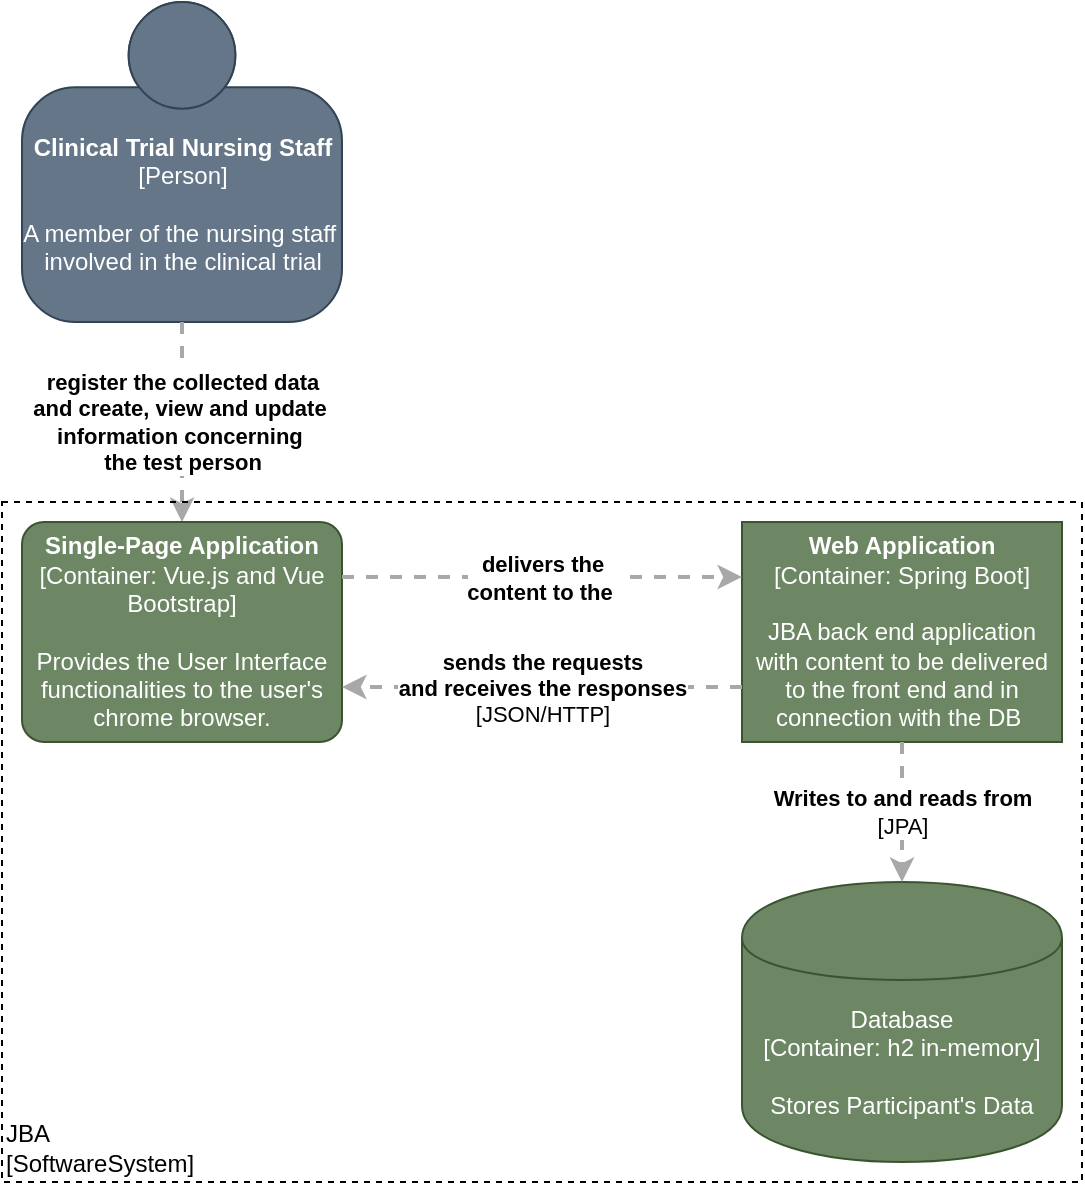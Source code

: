 <mxfile version="13.3.1" type="device"><diagram id="HBG4O4CZpNdEJfsex4kX" name="Page-1"><mxGraphModel dx="1024" dy="592" grid="1" gridSize="10" guides="1" tooltips="1" connect="1" arrows="1" fold="1" page="1" pageScale="1" pageWidth="827" pageHeight="1169" math="0" shadow="0"><root><mxCell id="0"/><mxCell id="1" parent="0"/><mxCell id="oocjA9_hapkHRruUnYTi-1" value="&lt;b&gt;Clinical Trial Nursing Staff&lt;/b&gt;&lt;div&gt;[Person]&lt;/div&gt;&lt;br&gt;&lt;div&gt;A member of the nursing staff&amp;nbsp;&lt;/div&gt;&lt;div&gt;involved&amp;nbsp;&lt;span&gt;in the clinical trial&lt;/span&gt;&lt;/div&gt;" style="html=1;dashed=0;whitespace=wrap;fillColor=#647687;strokeColor=#314354;shape=mxgraph.c4.person;align=center;points=[[0.5,0,0],[1,0.5,0],[1,0.75,0],[0.75,1,0],[0.5,1,0],[0.25,1,0],[0,0.75,0],[0,0.5,0]];fontColor=#ffffff;" parent="1" vertex="1"><mxGeometry x="320" y="460" width="160" height="160" as="geometry"/></mxCell><mxCell id="oocjA9_hapkHRruUnYTi-2" value="&lt;div style=&quot;text-align: left&quot;&gt;&lt;div style=&quot;text-align: center&quot;&gt;&lt;b&gt;register the collected data&lt;/b&gt;&lt;/div&gt;&lt;div style=&quot;text-align: center&quot;&gt;&lt;b&gt;and create, view and update&amp;nbsp;&lt;/b&gt;&lt;/div&gt;&lt;div style=&quot;text-align: center&quot;&gt;&lt;b&gt;information concerning&amp;nbsp;&lt;/b&gt;&lt;/div&gt;&lt;div style=&quot;text-align: center&quot;&gt;&lt;b&gt;the&amp;nbsp;test person&lt;/b&gt;&lt;/div&gt;&lt;/div&gt;" style="edgeStyle=none;rounded=0;html=1;jettySize=auto;orthogonalLoop=1;strokeColor=#A8A8A8;strokeWidth=2;fontColor=#000000;jumpStyle=none;dashed=1;exitX=0.5;exitY=1;exitDx=0;exitDy=0;exitPerimeter=0;entryX=0.5;entryY=0;entryDx=0;entryDy=0;entryPerimeter=0;" parent="1" source="oocjA9_hapkHRruUnYTi-1" target="oocjA9_hapkHRruUnYTi-5" edge="1"><mxGeometry width="200" relative="1" as="geometry"><mxPoint x="120" y="700" as="sourcePoint"/><mxPoint x="60" y="800" as="targetPoint"/></mxGeometry></mxCell><mxCell id="oocjA9_hapkHRruUnYTi-3" value="&lt;div style=&quot;text-align: left&quot;&gt;JBA&lt;/div&gt;&lt;div style=&quot;text-align: left&quot;&gt;[SoftwareSystem]&lt;/div&gt;" style="rounded=0;whiteSpace=wrap;html=1;labelBackgroundColor=none;fillColor=none;fontColor=#000000;align=left;arcSize=5;strokeColor=#000000;verticalAlign=bottom;points=[[0.25,0,0],[0.5,0,0],[0.75,0,0],[1,0.25,0],[1,0.5,0],[1,0.75,0],[0.75,1,0],[0.5,1,0],[0.25,1,0],[0,0.75,0],[0,0.5,0],[0,0.25,0]];dashed=1;" parent="1" vertex="1"><mxGeometry x="310" y="710" width="540" height="340" as="geometry"/></mxCell><mxCell id="oocjA9_hapkHRruUnYTi-4" value="&lt;b&gt;Web Application&lt;/b&gt;&lt;div&gt;[Container: Spring Boot]&lt;/div&gt;&lt;br&gt;&lt;div&gt;JBA back end application with content to be delivered to the front end and in connection with the DB&amp;nbsp;&lt;/div&gt;" style="rounded=0;whiteSpace=wrap;html=1;labelBackgroundColor=none;fillColor=#6d8764;fontColor=#ffffff;align=center;arcSize=10;strokeColor=#3A5431;points=[[0.25,0,0],[0.5,0,0],[0.75,0,0],[1,0.25,0],[1,0.5,0],[1,0.75,0],[0.75,1,0],[0.5,1,0],[0.25,1,0],[0,0.75,0],[0,0.5,0],[0,0.25,0]];" parent="1" vertex="1"><mxGeometry x="680" y="720" width="160" height="110.0" as="geometry"/></mxCell><mxCell id="oocjA9_hapkHRruUnYTi-5" value="&lt;b&gt;Single-Page Application&lt;/b&gt;&lt;div&gt;[Container: Vue.js and Vue Bootstrap]&lt;/div&gt;&lt;br&gt;&lt;div&gt;Provides the User Interface functionalities to the user's chrome browser.&lt;/div&gt;" style="rounded=1;whiteSpace=wrap;html=1;labelBackgroundColor=none;fillColor=#6d8764;fontColor=#ffffff;align=center;arcSize=10;strokeColor=#3A5431;points=[[0.25,0,0],[0.5,0,0],[0.75,0,0],[1,0.25,0],[1,0.5,0],[1,0.75,0],[0.75,1,0],[0.5,1,0],[0.25,1,0],[0,0.75,0],[0,0.5,0],[0,0.25,0]];" parent="1" vertex="1"><mxGeometry x="320" y="720" width="160" height="110.0" as="geometry"/></mxCell><mxCell id="oocjA9_hapkHRruUnYTi-6" value="&lt;div style=&quot;text-align: left&quot;&gt;&lt;div style=&quot;text-align: center&quot;&gt;&lt;b&gt;delivers the&lt;/b&gt;&lt;/div&gt;&lt;div style=&quot;text-align: center&quot;&gt;&lt;b&gt;content&lt;/b&gt;&lt;b&gt;&amp;nbsp;&lt;/b&gt;&lt;b&gt;to the&amp;nbsp;&lt;/b&gt;&lt;/div&gt;&lt;/div&gt;" style="edgeStyle=none;rounded=0;html=1;jettySize=auto;orthogonalLoop=1;strokeColor=#A8A8A8;strokeWidth=2;fontColor=#000000;jumpStyle=none;dashed=1;exitX=1;exitY=0.25;exitDx=0;exitDy=0;exitPerimeter=0;entryX=0;entryY=0.25;entryDx=0;entryDy=0;entryPerimeter=0;" parent="1" source="oocjA9_hapkHRruUnYTi-5" target="oocjA9_hapkHRruUnYTi-4" edge="1"><mxGeometry width="200" relative="1" as="geometry"><mxPoint x="660" y="748" as="sourcePoint"/><mxPoint x="630" y="620" as="targetPoint"/></mxGeometry></mxCell><mxCell id="oocjA9_hapkHRruUnYTi-7" value="&lt;div style=&quot;text-align: left&quot;&gt;&lt;div style=&quot;text-align: center&quot;&gt;&lt;b&gt;sends the requests&lt;/b&gt;&lt;/div&gt;&lt;div style=&quot;text-align: center&quot;&gt;&lt;b&gt;and receives the responses&lt;/b&gt;&lt;/div&gt;&lt;div style=&quot;text-align: center&quot;&gt;[JSON/HTTP]&lt;/div&gt;&lt;/div&gt;" style="edgeStyle=none;rounded=0;html=1;jettySize=auto;orthogonalLoop=1;strokeColor=#A8A8A8;strokeWidth=2;fontColor=#000000;jumpStyle=none;dashed=1;entryX=1;entryY=0.75;entryDx=0;entryDy=0;entryPerimeter=0;exitX=0;exitY=0.75;exitDx=0;exitDy=0;exitPerimeter=0;" parent="1" source="oocjA9_hapkHRruUnYTi-4" target="oocjA9_hapkHRruUnYTi-5" edge="1"><mxGeometry width="200" relative="1" as="geometry"><mxPoint x="520" y="803" as="sourcePoint"/><mxPoint x="680" y="803" as="targetPoint"/></mxGeometry></mxCell><mxCell id="oocjA9_hapkHRruUnYTi-8" value="&lt;span&gt;Database&lt;/span&gt;&lt;div&gt;[Container:&amp;nbsp;h2 in-memory]&lt;/div&gt;&lt;br&gt;&lt;div&gt;Stores Participant's Data&lt;/div&gt;" style="shape=cylinder;whiteSpace=wrap;html=1;boundedLbl=1;rounded=0;labelBackgroundColor=none;fillColor=#6d8764;fontSize=12;fontColor=#ffffff;align=center;strokeColor=#3A5431;points=[[0.5,0,0],[1,0.25,0],[1,0.5,0],[1,0.75,0],[0.5,1,0],[0,0.75,0],[0,0.5,0],[0,0.25,0]];" parent="1" vertex="1"><mxGeometry x="680" y="900" width="160" height="140" as="geometry"/></mxCell><mxCell id="oocjA9_hapkHRruUnYTi-10" value="&lt;div style=&quot;text-align: left&quot;&gt;&lt;div style=&quot;text-align: center&quot;&gt;&lt;b&gt;Writes to and reads from&lt;/b&gt;&lt;/div&gt;&lt;div style=&quot;text-align: center&quot;&gt;[JPA]&lt;/div&gt;&lt;/div&gt;" style="edgeStyle=none;rounded=0;html=1;entryX=0.5;entryY=0;jettySize=auto;orthogonalLoop=1;strokeColor=#A8A8A8;strokeWidth=2;fontColor=#000000;jumpStyle=none;dashed=1;exitX=0.5;exitY=1;exitDx=0;exitDy=0;exitPerimeter=0;entryDx=0;entryDy=0;entryPerimeter=0;" parent="1" source="oocjA9_hapkHRruUnYTi-4" target="oocjA9_hapkHRruUnYTi-8" edge="1"><mxGeometry width="200" relative="1" as="geometry"><mxPoint x="430" y="830" as="sourcePoint"/><mxPoint x="630" y="830" as="targetPoint"/></mxGeometry></mxCell></root></mxGraphModel></diagram></mxfile>